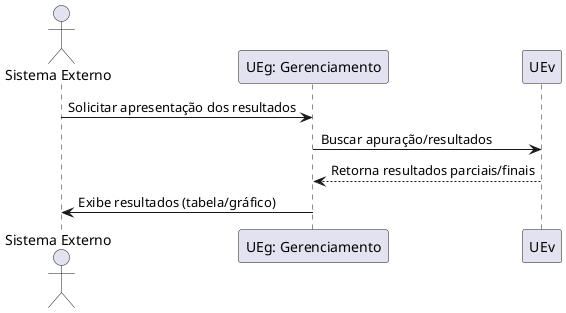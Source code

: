 @startuml
actor "Sistema Externo" as SE
participant "UEg: Gerenciamento" as UEg
participant "UEv" as UEv

SE -> UEg : Solicitar apresentação dos resultados
UEg -> UEv : Buscar apuração/resultados
UEv --> UEg : Retorna resultados parciais/finais
UEg -> SE : Exibe resultados (tabela/gráfico)
@enduml

